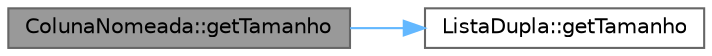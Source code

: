 digraph "ColunaNomeada::getTamanho"
{
 // INTERACTIVE_SVG=YES
 // LATEX_PDF_SIZE
  bgcolor="transparent";
  edge [fontname=Helvetica,fontsize=10,labelfontname=Helvetica,labelfontsize=10];
  node [fontname=Helvetica,fontsize=10,shape=box,height=0.2,width=0.4];
  rankdir="LR";
  Node1 [id="Node000001",label="ColunaNomeada::getTamanho",height=0.2,width=0.4,color="gray40", fillcolor="grey60", style="filled", fontcolor="black",tooltip="Obtém o tamanho da coluna, ou seja, a quantidade de tarefas nela contidas."];
  Node1 -> Node2 [id="edge1_Node000001_Node000002",color="steelblue1",style="solid",tooltip=" "];
  Node2 [id="Node000002",label="ListaDupla::getTamanho",height=0.2,width=0.4,color="grey40", fillcolor="white", style="filled",URL="$dd/d91/class_lista_dupla.html#a86f5652f339d3af5fd81c6b913c95a52",tooltip="Obtém o tamanho da lista."];
}
